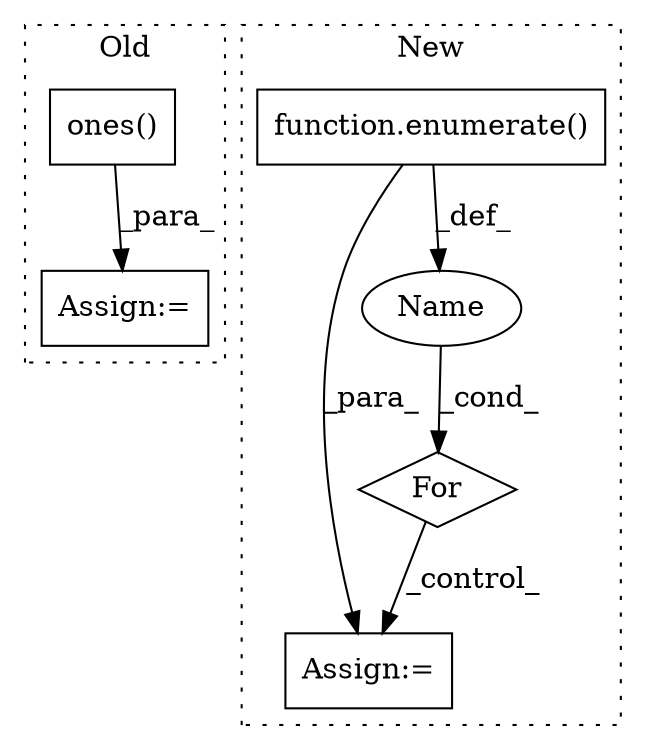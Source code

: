 digraph G {
subgraph cluster0 {
1 [label="ones()" a="75" s="297,311" l="8,1" shape="box"];
3 [label="Assign:=" a="68" s="261" l="3" shape="box"];
label = "Old";
style="dotted";
}
subgraph cluster1 {
2 [label="function.enumerate()" a="75" s="1034,1047" l="10,1" shape="box"];
4 [label="For" a="107" s="1009,1048" l="4,22" shape="diamond"];
5 [label="Assign:=" a="68" s="1082" l="3" shape="box"];
6 [label="Name" a="87" s="1018" l="12" shape="ellipse"];
label = "New";
style="dotted";
}
1 -> 3 [label="_para_"];
2 -> 6 [label="_def_"];
2 -> 5 [label="_para_"];
4 -> 5 [label="_control_"];
6 -> 4 [label="_cond_"];
}